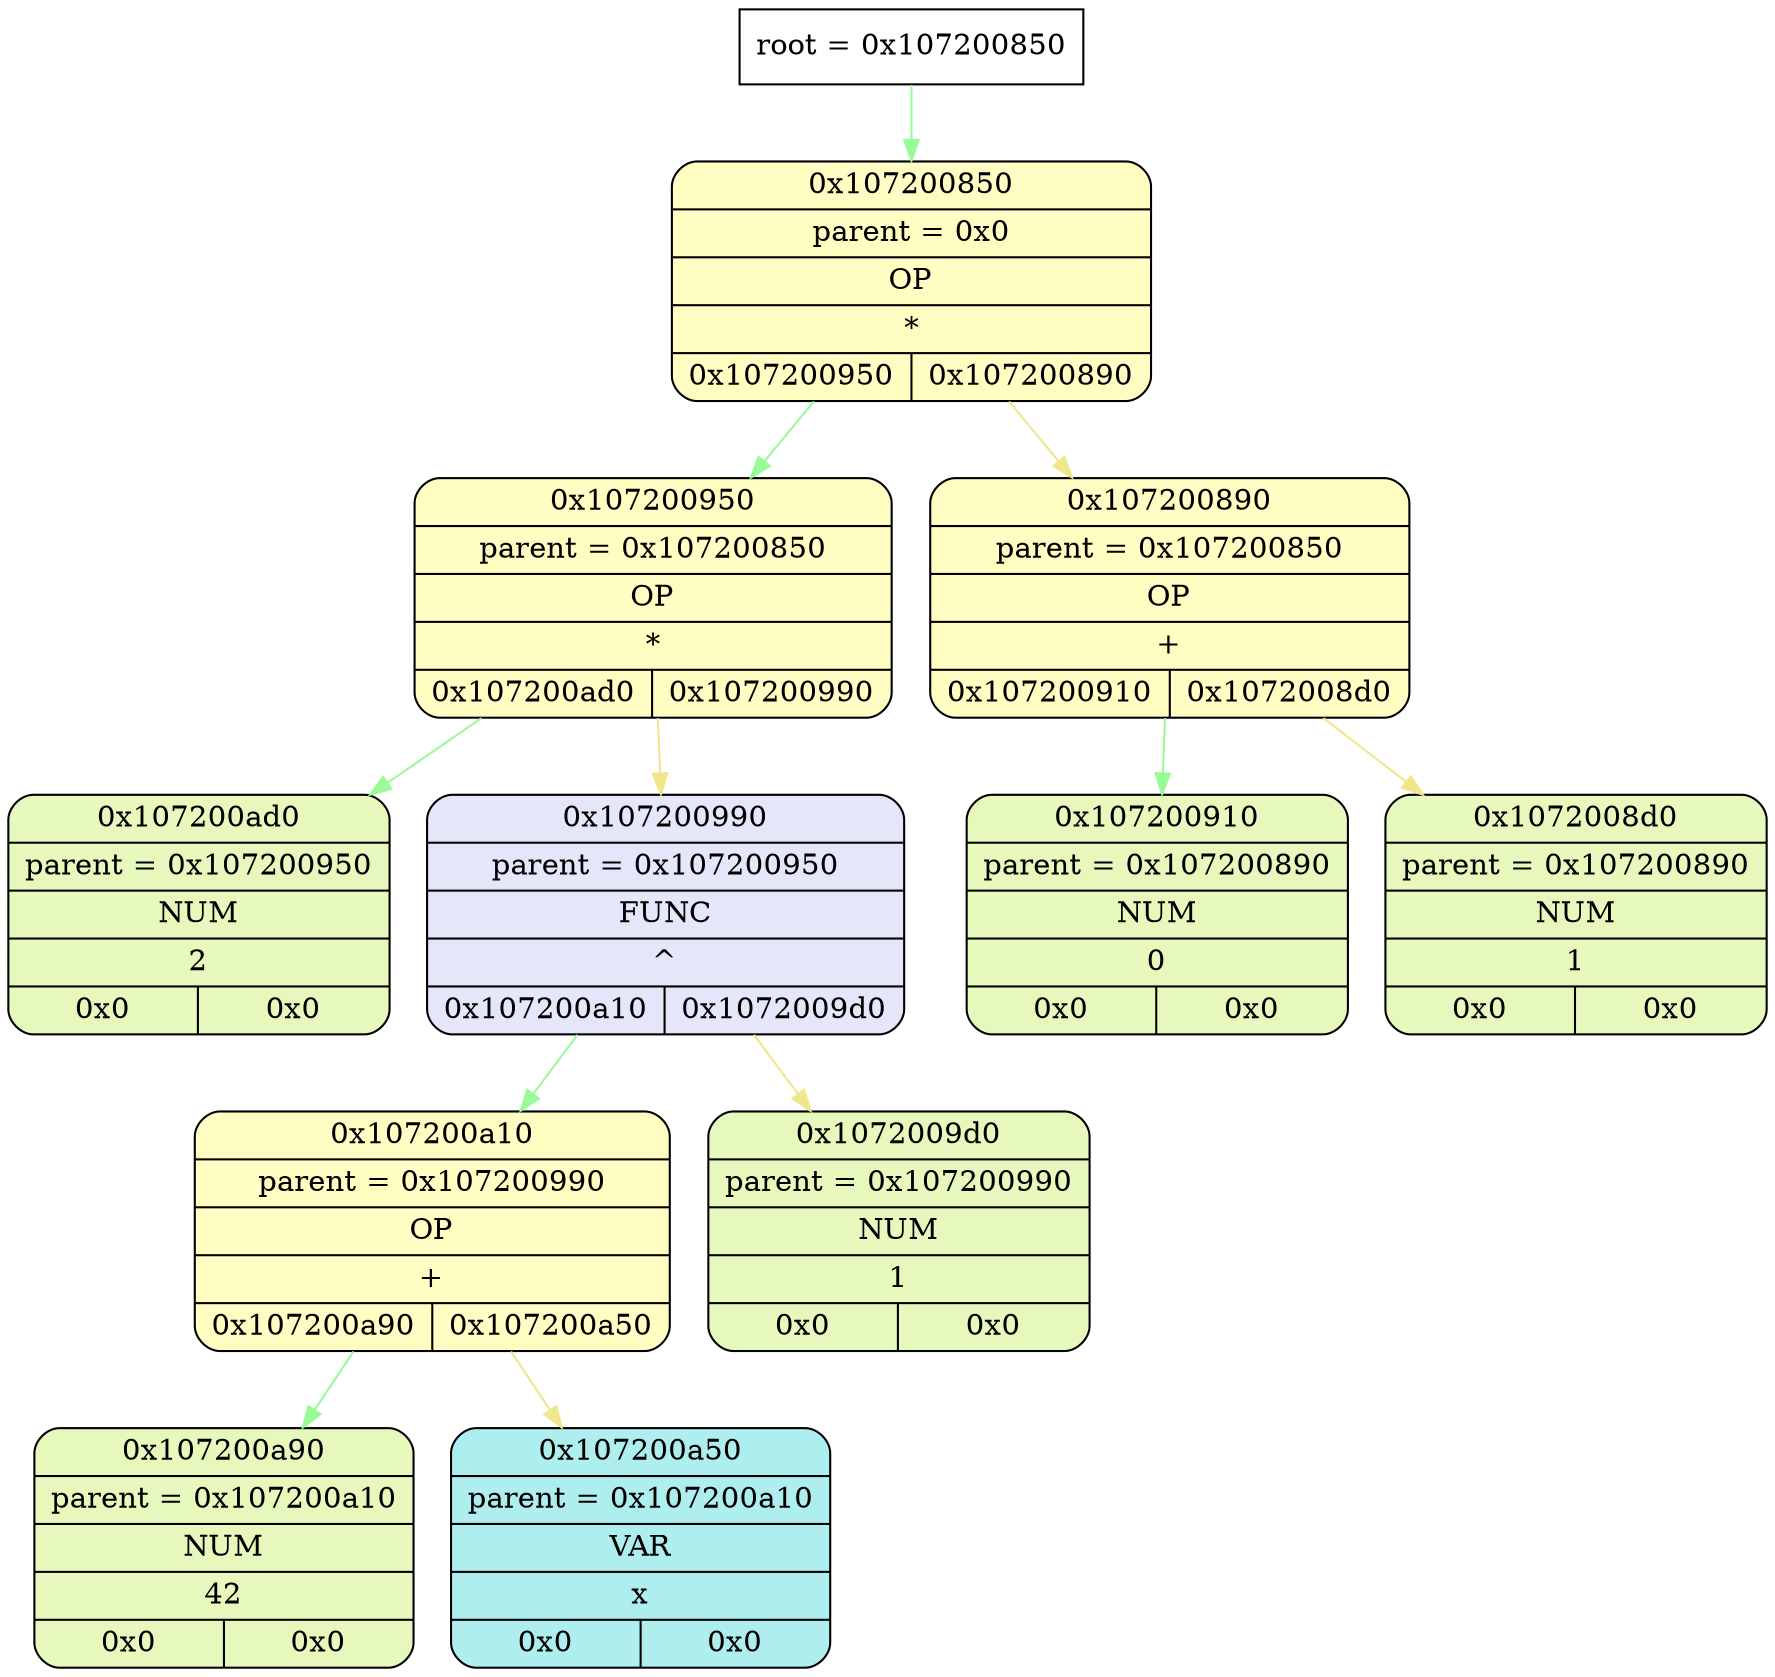 digraph
{
    node_info[shape = record, label = "{root = 0x107200850}"];

    node_info->node_0x107200850 [color = "#98FB98"];
    node_0x107200850[shape = Mrecord, label = "{{0x107200850} | {parent =  0x0} | {OP} | {*} | {0x107200950 | 0x107200890}}",
                style="filled", fillcolor="#FFFDC2"];
    node_0x107200950[shape = Mrecord, label = "{{0x107200950} | {parent =  0x107200850} | {OP} | {*} | {0x107200ad0 | 0x107200990}}",
                style="filled", fillcolor="#FFFDC2"];
    node_0x107200ad0[shape = Mrecord, label = "{{0x107200ad0} | {parent =  0x107200950} | {NUM} | {2} | {0x0 | 0x0}}",
                style="filled", fillcolor="#E7F8BC"];
    node_0x107200990[shape = Mrecord, label = "{{0x107200990} | {parent =  0x107200950} | {FUNC} | {^} | {0x107200a10 | 0x1072009d0}}",
                style="filled", fillcolor="#E6E6FA"];
    node_0x107200a10[shape = Mrecord, label = "{{0x107200a10} | {parent =  0x107200990} | {OP} | {+} | {0x107200a90 | 0x107200a50}}",
                style="filled", fillcolor="#FFFDC2"];
    node_0x107200a90[shape = Mrecord, label = "{{0x107200a90} | {parent =  0x107200a10} | {NUM} | {42} | {0x0 | 0x0}}",
                style="filled", fillcolor="#E7F8BC"];
    node_0x107200a50[shape = Mrecord, label = "{{0x107200a50} | {parent =  0x107200a10} | {VAR} | {x} | {0x0 | 0x0}}",
                style="filled", fillcolor="#AFEEEE"];
    node_0x1072009d0[shape = Mrecord, label = "{{0x1072009d0} | {parent =  0x107200990} | {NUM} | {1} | {0x0 | 0x0}}",
                style="filled", fillcolor="#E7F8BC"];
    node_0x107200890[shape = Mrecord, label = "{{0x107200890} | {parent =  0x107200850} | {OP} | {+} | {0x107200910 | 0x1072008d0}}",
                style="filled", fillcolor="#FFFDC2"];
    node_0x107200910[shape = Mrecord, label = "{{0x107200910} | {parent =  0x107200890} | {NUM} | {0} | {0x0 | 0x0}}",
                style="filled", fillcolor="#E7F8BC"];
    node_0x1072008d0[shape = Mrecord, label = "{{0x1072008d0} | {parent =  0x107200890} | {NUM} | {1} | {0x0 | 0x0}}",
                style="filled", fillcolor="#E7F8BC"];
    node_0x107200850->node_0x107200950 [color = "#98FB98"];
    node_0x107200950->node_0x107200ad0 [color = "#98FB98"];
    node_0x107200950->node_0x107200990 [color = "#F0E68C"];
    node_0x107200990->node_0x107200a10 [color = "#98FB98"];
    node_0x107200a10->node_0x107200a90 [color = "#98FB98"];
    node_0x107200a10->node_0x107200a50 [color = "#F0E68C"];
    node_0x107200990->node_0x1072009d0 [color = "#F0E68C"];
    node_0x107200850->node_0x107200890 [color = "#F0E68C"];
    node_0x107200890->node_0x107200910 [color = "#98FB98"];
    node_0x107200890->node_0x1072008d0 [color = "#F0E68C"];
}